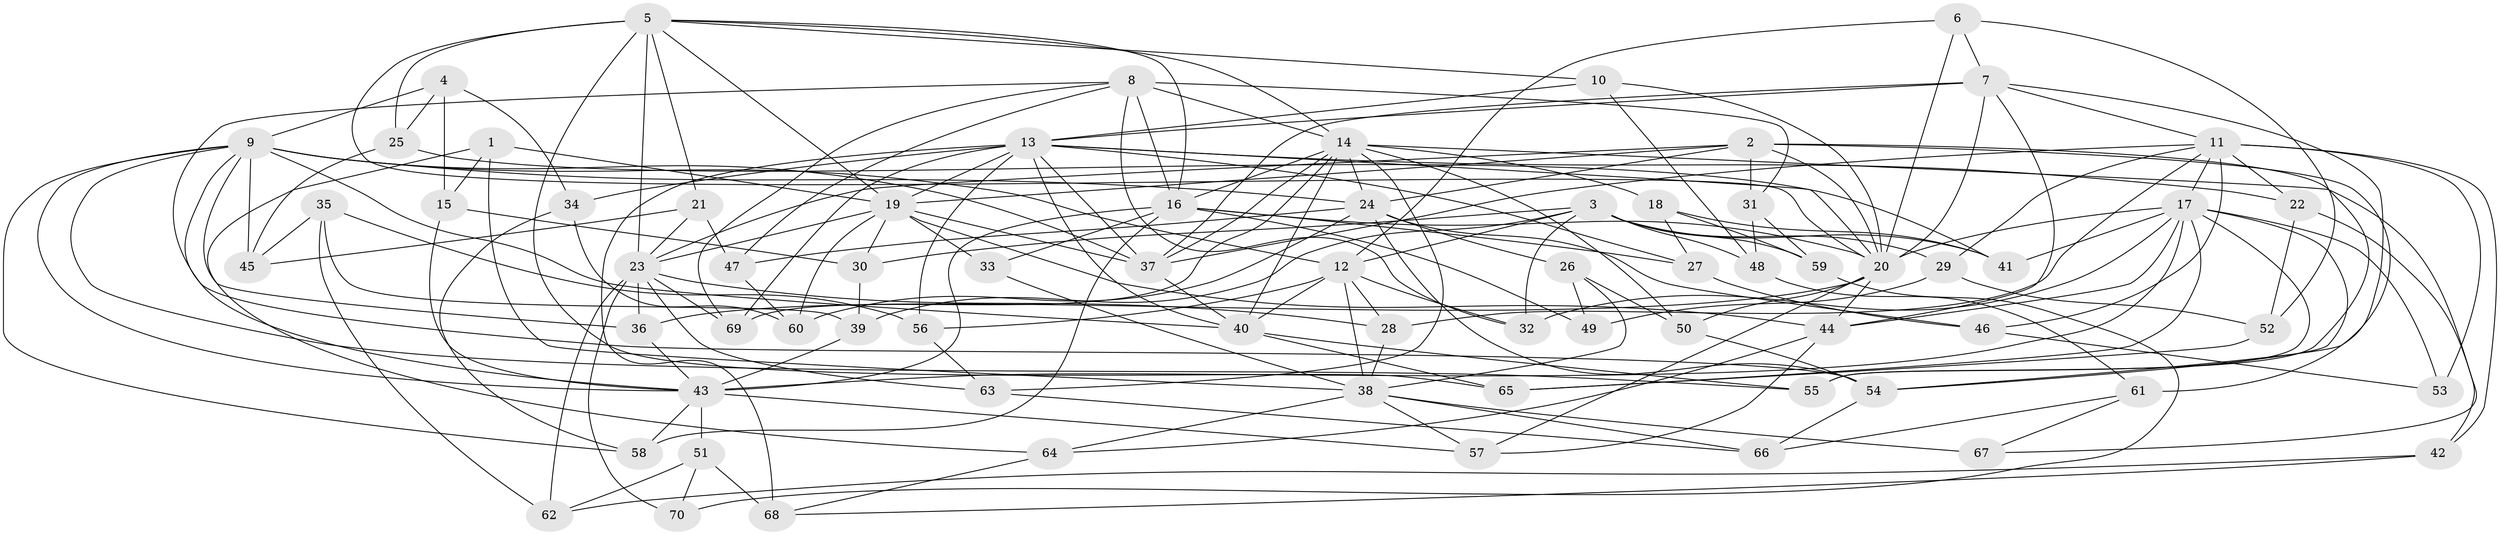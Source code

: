 // original degree distribution, {4: 1.0}
// Generated by graph-tools (version 1.1) at 2025/38/03/09/25 02:38:19]
// undirected, 70 vertices, 190 edges
graph export_dot {
graph [start="1"]
  node [color=gray90,style=filled];
  1;
  2;
  3;
  4;
  5;
  6;
  7;
  8;
  9;
  10;
  11;
  12;
  13;
  14;
  15;
  16;
  17;
  18;
  19;
  20;
  21;
  22;
  23;
  24;
  25;
  26;
  27;
  28;
  29;
  30;
  31;
  32;
  33;
  34;
  35;
  36;
  37;
  38;
  39;
  40;
  41;
  42;
  43;
  44;
  45;
  46;
  47;
  48;
  49;
  50;
  51;
  52;
  53;
  54;
  55;
  56;
  57;
  58;
  59;
  60;
  61;
  62;
  63;
  64;
  65;
  66;
  67;
  68;
  69;
  70;
  1 -- 15 [weight=1.0];
  1 -- 19 [weight=1.0];
  1 -- 38 [weight=1.0];
  1 -- 64 [weight=1.0];
  2 -- 19 [weight=1.0];
  2 -- 20 [weight=1.0];
  2 -- 23 [weight=1.0];
  2 -- 24 [weight=2.0];
  2 -- 31 [weight=1.0];
  2 -- 55 [weight=1.0];
  2 -- 61 [weight=1.0];
  3 -- 12 [weight=1.0];
  3 -- 29 [weight=1.0];
  3 -- 30 [weight=1.0];
  3 -- 32 [weight=1.0];
  3 -- 39 [weight=1.0];
  3 -- 41 [weight=1.0];
  3 -- 48 [weight=1.0];
  3 -- 59 [weight=1.0];
  4 -- 9 [weight=1.0];
  4 -- 15 [weight=1.0];
  4 -- 25 [weight=1.0];
  4 -- 34 [weight=1.0];
  5 -- 10 [weight=1.0];
  5 -- 14 [weight=1.0];
  5 -- 16 [weight=1.0];
  5 -- 19 [weight=1.0];
  5 -- 20 [weight=1.0];
  5 -- 21 [weight=1.0];
  5 -- 23 [weight=2.0];
  5 -- 25 [weight=1.0];
  5 -- 65 [weight=1.0];
  6 -- 7 [weight=1.0];
  6 -- 12 [weight=1.0];
  6 -- 20 [weight=1.0];
  6 -- 52 [weight=1.0];
  7 -- 11 [weight=1.0];
  7 -- 13 [weight=1.0];
  7 -- 20 [weight=1.0];
  7 -- 37 [weight=2.0];
  7 -- 44 [weight=1.0];
  7 -- 54 [weight=1.0];
  8 -- 14 [weight=1.0];
  8 -- 16 [weight=2.0];
  8 -- 31 [weight=1.0];
  8 -- 32 [weight=1.0];
  8 -- 43 [weight=1.0];
  8 -- 47 [weight=1.0];
  8 -- 69 [weight=1.0];
  9 -- 12 [weight=1.0];
  9 -- 24 [weight=1.0];
  9 -- 36 [weight=1.0];
  9 -- 37 [weight=1.0];
  9 -- 40 [weight=2.0];
  9 -- 43 [weight=1.0];
  9 -- 45 [weight=1.0];
  9 -- 54 [weight=1.0];
  9 -- 55 [weight=1.0];
  9 -- 58 [weight=1.0];
  10 -- 13 [weight=1.0];
  10 -- 20 [weight=1.0];
  10 -- 48 [weight=1.0];
  11 -- 17 [weight=1.0];
  11 -- 22 [weight=1.0];
  11 -- 28 [weight=1.0];
  11 -- 29 [weight=1.0];
  11 -- 37 [weight=1.0];
  11 -- 42 [weight=1.0];
  11 -- 46 [weight=1.0];
  11 -- 53 [weight=2.0];
  12 -- 28 [weight=1.0];
  12 -- 32 [weight=1.0];
  12 -- 38 [weight=3.0];
  12 -- 40 [weight=1.0];
  12 -- 56 [weight=1.0];
  13 -- 19 [weight=1.0];
  13 -- 20 [weight=1.0];
  13 -- 22 [weight=1.0];
  13 -- 27 [weight=1.0];
  13 -- 34 [weight=1.0];
  13 -- 37 [weight=1.0];
  13 -- 40 [weight=1.0];
  13 -- 56 [weight=1.0];
  13 -- 68 [weight=1.0];
  13 -- 69 [weight=1.0];
  14 -- 16 [weight=1.0];
  14 -- 18 [weight=1.0];
  14 -- 24 [weight=2.0];
  14 -- 37 [weight=1.0];
  14 -- 40 [weight=1.0];
  14 -- 50 [weight=1.0];
  14 -- 63 [weight=1.0];
  14 -- 67 [weight=1.0];
  14 -- 69 [weight=1.0];
  15 -- 30 [weight=1.0];
  15 -- 43 [weight=1.0];
  16 -- 20 [weight=1.0];
  16 -- 27 [weight=1.0];
  16 -- 33 [weight=2.0];
  16 -- 43 [weight=1.0];
  16 -- 49 [weight=2.0];
  16 -- 58 [weight=1.0];
  17 -- 20 [weight=1.0];
  17 -- 32 [weight=1.0];
  17 -- 41 [weight=1.0];
  17 -- 43 [weight=3.0];
  17 -- 44 [weight=1.0];
  17 -- 53 [weight=1.0];
  17 -- 54 [weight=1.0];
  17 -- 55 [weight=1.0];
  17 -- 65 [weight=1.0];
  18 -- 27 [weight=1.0];
  18 -- 41 [weight=1.0];
  18 -- 59 [weight=1.0];
  19 -- 23 [weight=1.0];
  19 -- 30 [weight=1.0];
  19 -- 33 [weight=1.0];
  19 -- 37 [weight=1.0];
  19 -- 44 [weight=1.0];
  19 -- 60 [weight=1.0];
  20 -- 36 [weight=1.0];
  20 -- 44 [weight=1.0];
  20 -- 50 [weight=1.0];
  20 -- 57 [weight=1.0];
  21 -- 23 [weight=1.0];
  21 -- 45 [weight=1.0];
  21 -- 47 [weight=1.0];
  22 -- 42 [weight=1.0];
  22 -- 52 [weight=1.0];
  23 -- 28 [weight=1.0];
  23 -- 36 [weight=1.0];
  23 -- 62 [weight=1.0];
  23 -- 63 [weight=1.0];
  23 -- 69 [weight=1.0];
  23 -- 70 [weight=2.0];
  24 -- 26 [weight=1.0];
  24 -- 46 [weight=1.0];
  24 -- 47 [weight=1.0];
  24 -- 54 [weight=1.0];
  24 -- 60 [weight=1.0];
  25 -- 41 [weight=1.0];
  25 -- 45 [weight=1.0];
  26 -- 38 [weight=1.0];
  26 -- 49 [weight=1.0];
  26 -- 50 [weight=1.0];
  27 -- 46 [weight=1.0];
  28 -- 38 [weight=1.0];
  29 -- 49 [weight=1.0];
  29 -- 52 [weight=1.0];
  30 -- 39 [weight=1.0];
  31 -- 48 [weight=1.0];
  31 -- 59 [weight=1.0];
  33 -- 38 [weight=1.0];
  34 -- 58 [weight=1.0];
  34 -- 60 [weight=1.0];
  35 -- 39 [weight=1.0];
  35 -- 45 [weight=1.0];
  35 -- 56 [weight=1.0];
  35 -- 62 [weight=1.0];
  36 -- 43 [weight=1.0];
  37 -- 40 [weight=1.0];
  38 -- 57 [weight=1.0];
  38 -- 64 [weight=1.0];
  38 -- 66 [weight=1.0];
  38 -- 67 [weight=2.0];
  39 -- 43 [weight=1.0];
  40 -- 55 [weight=1.0];
  40 -- 65 [weight=1.0];
  42 -- 62 [weight=1.0];
  42 -- 68 [weight=1.0];
  43 -- 51 [weight=1.0];
  43 -- 57 [weight=1.0];
  43 -- 58 [weight=1.0];
  44 -- 57 [weight=1.0];
  44 -- 64 [weight=1.0];
  46 -- 53 [weight=1.0];
  47 -- 60 [weight=1.0];
  48 -- 61 [weight=1.0];
  50 -- 54 [weight=1.0];
  51 -- 62 [weight=1.0];
  51 -- 68 [weight=1.0];
  51 -- 70 [weight=1.0];
  52 -- 65 [weight=1.0];
  54 -- 66 [weight=1.0];
  56 -- 63 [weight=1.0];
  59 -- 70 [weight=1.0];
  61 -- 66 [weight=1.0];
  61 -- 67 [weight=1.0];
  63 -- 66 [weight=1.0];
  64 -- 68 [weight=1.0];
}
